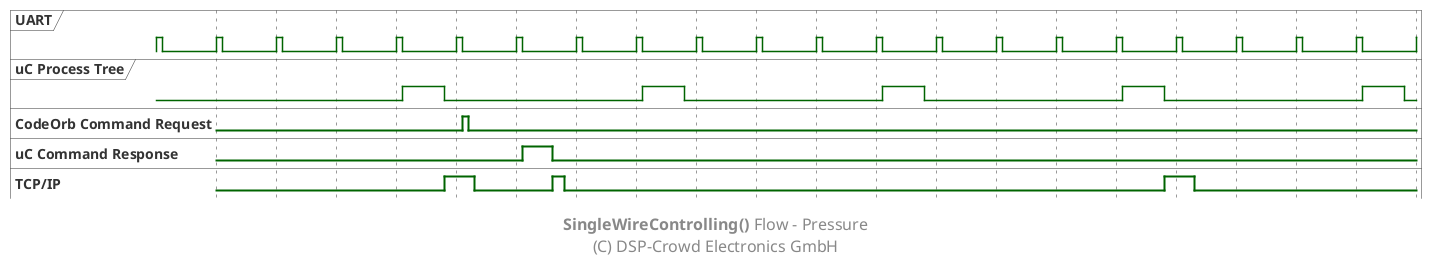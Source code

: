 
@startuml

' skinparam linetype polyline

scale 10 as 60 pixels
skinparam FooterFontSize 16

hide time-axis

clock "UART" as clkWire with period 10 pulse 1
clock "uC Process Tree" as clkUc with period 40 pulse 7 offset 41

binary "CodeOrb Command Request" as sCmd
binary "uC Command Response" as sResp
binary "TCP/IP" as sTcp

@48
sTcp is 1

@+5
sTcp is 0

@51
sCmd is 1

@+1
sCmd is 0

@61
sResp is 1

@+5
sResp is 0
sTcp is 1

@+2
sTcp is 0

@168
sTcp is 1

@+5
sTcp is 0

@200

footer **SingleWireControlling()** Flow - Pressure\n(C) DSP-Crowd Electronics GmbH

@enduml

